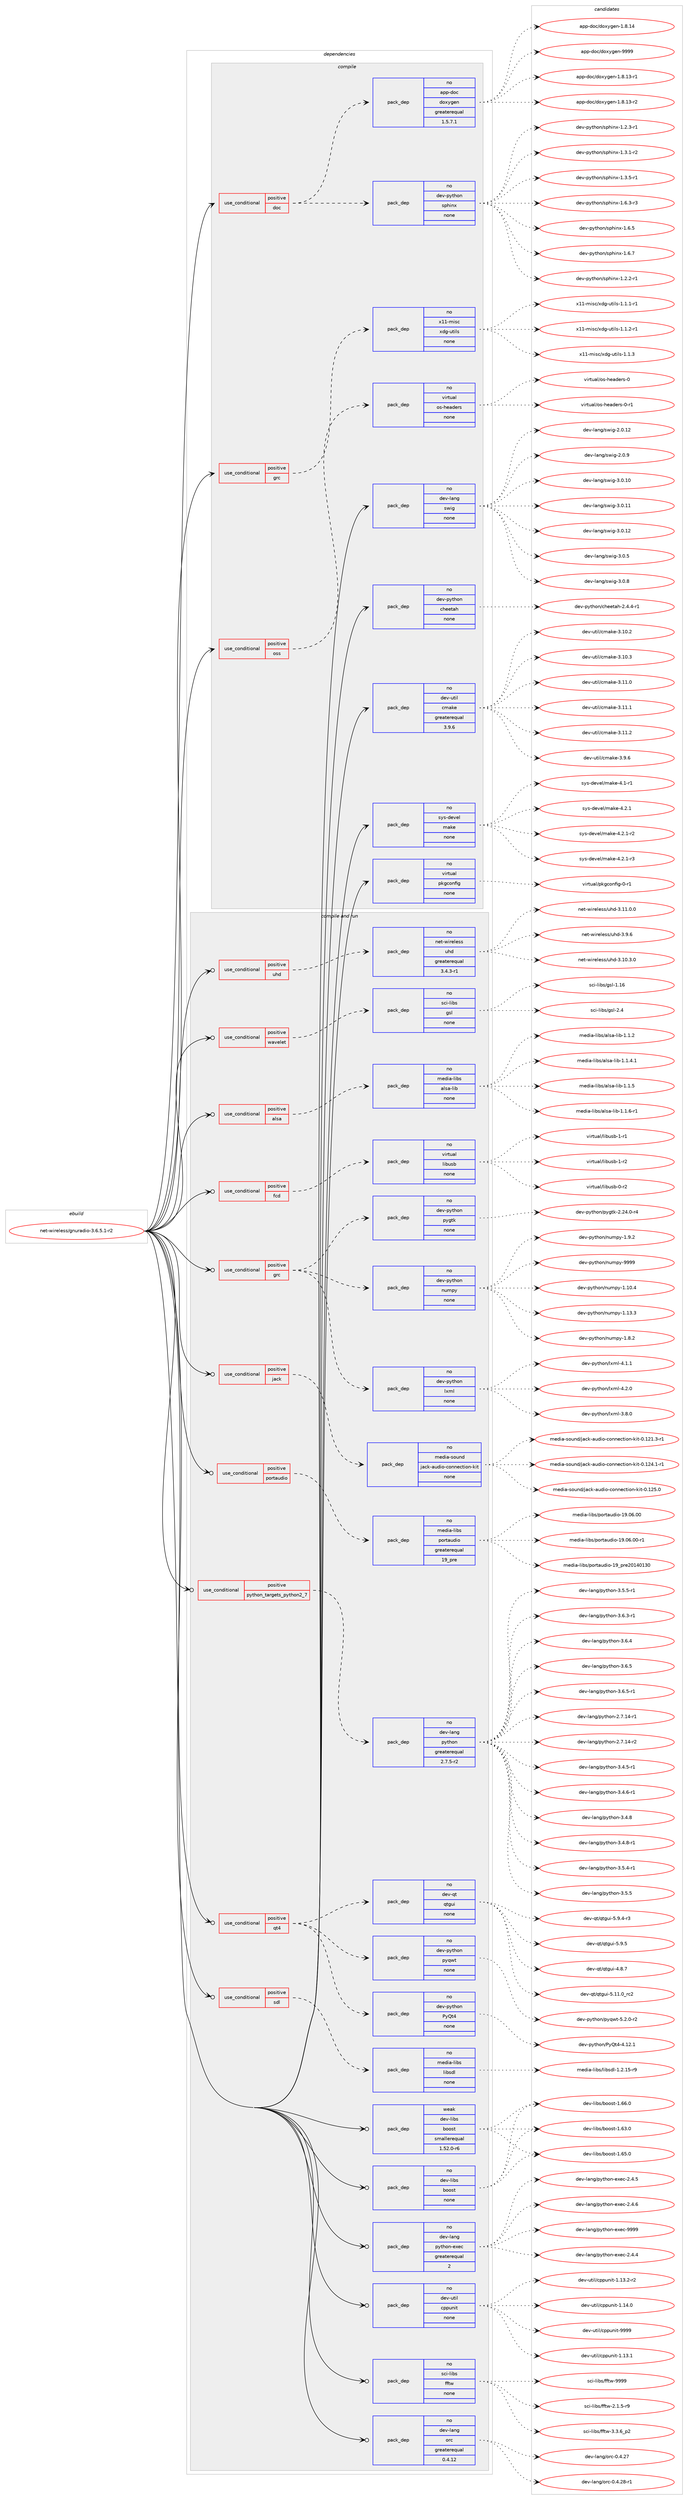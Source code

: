 digraph prolog {

# *************
# Graph options
# *************

newrank=true;
concentrate=true;
compound=true;
graph [rankdir=LR,fontname=Helvetica,fontsize=10,ranksep=1.5];#, ranksep=2.5, nodesep=0.2];
edge  [arrowhead=vee];
node  [fontname=Helvetica,fontsize=10];

# **********
# The ebuild
# **********

subgraph cluster_leftcol {
color=gray;
rank=same;
label=<<i>ebuild</i>>;
id [label="net-wireless/gnuradio-3.6.5.1-r2", color=red, width=4, href="../net-wireless/gnuradio-3.6.5.1-r2.svg"];
}

# ****************
# The dependencies
# ****************

subgraph cluster_midcol {
color=gray;
label=<<i>dependencies</i>>;
subgraph cluster_compile {
fillcolor="#eeeeee";
style=filled;
label=<<i>compile</i>>;
subgraph cond282 {
dependency1034 [label=<<TABLE BORDER="0" CELLBORDER="1" CELLSPACING="0" CELLPADDING="4"><TR><TD ROWSPAN="3" CELLPADDING="10">use_conditional</TD></TR><TR><TD>positive</TD></TR><TR><TD>doc</TD></TR></TABLE>>, shape=none, color=red];
subgraph pack732 {
dependency1035 [label=<<TABLE BORDER="0" CELLBORDER="1" CELLSPACING="0" CELLPADDING="4" WIDTH="220"><TR><TD ROWSPAN="6" CELLPADDING="30">pack_dep</TD></TR><TR><TD WIDTH="110">no</TD></TR><TR><TD>app-doc</TD></TR><TR><TD>doxygen</TD></TR><TR><TD>greaterequal</TD></TR><TR><TD>1.5.7.1</TD></TR></TABLE>>, shape=none, color=blue];
}
dependency1034:e -> dependency1035:w [weight=20,style="dashed",arrowhead="vee"];
subgraph pack733 {
dependency1036 [label=<<TABLE BORDER="0" CELLBORDER="1" CELLSPACING="0" CELLPADDING="4" WIDTH="220"><TR><TD ROWSPAN="6" CELLPADDING="30">pack_dep</TD></TR><TR><TD WIDTH="110">no</TD></TR><TR><TD>dev-python</TD></TR><TR><TD>sphinx</TD></TR><TR><TD>none</TD></TR><TR><TD></TD></TR></TABLE>>, shape=none, color=blue];
}
dependency1034:e -> dependency1036:w [weight=20,style="dashed",arrowhead="vee"];
}
id:e -> dependency1034:w [weight=20,style="solid",arrowhead="vee"];
subgraph cond283 {
dependency1037 [label=<<TABLE BORDER="0" CELLBORDER="1" CELLSPACING="0" CELLPADDING="4"><TR><TD ROWSPAN="3" CELLPADDING="10">use_conditional</TD></TR><TR><TD>positive</TD></TR><TR><TD>grc</TD></TR></TABLE>>, shape=none, color=red];
subgraph pack734 {
dependency1038 [label=<<TABLE BORDER="0" CELLBORDER="1" CELLSPACING="0" CELLPADDING="4" WIDTH="220"><TR><TD ROWSPAN="6" CELLPADDING="30">pack_dep</TD></TR><TR><TD WIDTH="110">no</TD></TR><TR><TD>x11-misc</TD></TR><TR><TD>xdg-utils</TD></TR><TR><TD>none</TD></TR><TR><TD></TD></TR></TABLE>>, shape=none, color=blue];
}
dependency1037:e -> dependency1038:w [weight=20,style="dashed",arrowhead="vee"];
}
id:e -> dependency1037:w [weight=20,style="solid",arrowhead="vee"];
subgraph cond284 {
dependency1039 [label=<<TABLE BORDER="0" CELLBORDER="1" CELLSPACING="0" CELLPADDING="4"><TR><TD ROWSPAN="3" CELLPADDING="10">use_conditional</TD></TR><TR><TD>positive</TD></TR><TR><TD>oss</TD></TR></TABLE>>, shape=none, color=red];
subgraph pack735 {
dependency1040 [label=<<TABLE BORDER="0" CELLBORDER="1" CELLSPACING="0" CELLPADDING="4" WIDTH="220"><TR><TD ROWSPAN="6" CELLPADDING="30">pack_dep</TD></TR><TR><TD WIDTH="110">no</TD></TR><TR><TD>virtual</TD></TR><TR><TD>os-headers</TD></TR><TR><TD>none</TD></TR><TR><TD></TD></TR></TABLE>>, shape=none, color=blue];
}
dependency1039:e -> dependency1040:w [weight=20,style="dashed",arrowhead="vee"];
}
id:e -> dependency1039:w [weight=20,style="solid",arrowhead="vee"];
subgraph pack736 {
dependency1041 [label=<<TABLE BORDER="0" CELLBORDER="1" CELLSPACING="0" CELLPADDING="4" WIDTH="220"><TR><TD ROWSPAN="6" CELLPADDING="30">pack_dep</TD></TR><TR><TD WIDTH="110">no</TD></TR><TR><TD>dev-lang</TD></TR><TR><TD>swig</TD></TR><TR><TD>none</TD></TR><TR><TD></TD></TR></TABLE>>, shape=none, color=blue];
}
id:e -> dependency1041:w [weight=20,style="solid",arrowhead="vee"];
subgraph pack737 {
dependency1042 [label=<<TABLE BORDER="0" CELLBORDER="1" CELLSPACING="0" CELLPADDING="4" WIDTH="220"><TR><TD ROWSPAN="6" CELLPADDING="30">pack_dep</TD></TR><TR><TD WIDTH="110">no</TD></TR><TR><TD>dev-python</TD></TR><TR><TD>cheetah</TD></TR><TR><TD>none</TD></TR><TR><TD></TD></TR></TABLE>>, shape=none, color=blue];
}
id:e -> dependency1042:w [weight=20,style="solid",arrowhead="vee"];
subgraph pack738 {
dependency1043 [label=<<TABLE BORDER="0" CELLBORDER="1" CELLSPACING="0" CELLPADDING="4" WIDTH="220"><TR><TD ROWSPAN="6" CELLPADDING="30">pack_dep</TD></TR><TR><TD WIDTH="110">no</TD></TR><TR><TD>dev-util</TD></TR><TR><TD>cmake</TD></TR><TR><TD>greaterequal</TD></TR><TR><TD>3.9.6</TD></TR></TABLE>>, shape=none, color=blue];
}
id:e -> dependency1043:w [weight=20,style="solid",arrowhead="vee"];
subgraph pack739 {
dependency1044 [label=<<TABLE BORDER="0" CELLBORDER="1" CELLSPACING="0" CELLPADDING="4" WIDTH="220"><TR><TD ROWSPAN="6" CELLPADDING="30">pack_dep</TD></TR><TR><TD WIDTH="110">no</TD></TR><TR><TD>sys-devel</TD></TR><TR><TD>make</TD></TR><TR><TD>none</TD></TR><TR><TD></TD></TR></TABLE>>, shape=none, color=blue];
}
id:e -> dependency1044:w [weight=20,style="solid",arrowhead="vee"];
subgraph pack740 {
dependency1045 [label=<<TABLE BORDER="0" CELLBORDER="1" CELLSPACING="0" CELLPADDING="4" WIDTH="220"><TR><TD ROWSPAN="6" CELLPADDING="30">pack_dep</TD></TR><TR><TD WIDTH="110">no</TD></TR><TR><TD>virtual</TD></TR><TR><TD>pkgconfig</TD></TR><TR><TD>none</TD></TR><TR><TD></TD></TR></TABLE>>, shape=none, color=blue];
}
id:e -> dependency1045:w [weight=20,style="solid",arrowhead="vee"];
}
subgraph cluster_compileandrun {
fillcolor="#eeeeee";
style=filled;
label=<<i>compile and run</i>>;
subgraph cond285 {
dependency1046 [label=<<TABLE BORDER="0" CELLBORDER="1" CELLSPACING="0" CELLPADDING="4"><TR><TD ROWSPAN="3" CELLPADDING="10">use_conditional</TD></TR><TR><TD>positive</TD></TR><TR><TD>alsa</TD></TR></TABLE>>, shape=none, color=red];
subgraph pack741 {
dependency1047 [label=<<TABLE BORDER="0" CELLBORDER="1" CELLSPACING="0" CELLPADDING="4" WIDTH="220"><TR><TD ROWSPAN="6" CELLPADDING="30">pack_dep</TD></TR><TR><TD WIDTH="110">no</TD></TR><TR><TD>media-libs</TD></TR><TR><TD>alsa-lib</TD></TR><TR><TD>none</TD></TR><TR><TD></TD></TR></TABLE>>, shape=none, color=blue];
}
dependency1046:e -> dependency1047:w [weight=20,style="dashed",arrowhead="vee"];
}
id:e -> dependency1046:w [weight=20,style="solid",arrowhead="odotvee"];
subgraph cond286 {
dependency1048 [label=<<TABLE BORDER="0" CELLBORDER="1" CELLSPACING="0" CELLPADDING="4"><TR><TD ROWSPAN="3" CELLPADDING="10">use_conditional</TD></TR><TR><TD>positive</TD></TR><TR><TD>fcd</TD></TR></TABLE>>, shape=none, color=red];
subgraph pack742 {
dependency1049 [label=<<TABLE BORDER="0" CELLBORDER="1" CELLSPACING="0" CELLPADDING="4" WIDTH="220"><TR><TD ROWSPAN="6" CELLPADDING="30">pack_dep</TD></TR><TR><TD WIDTH="110">no</TD></TR><TR><TD>virtual</TD></TR><TR><TD>libusb</TD></TR><TR><TD>none</TD></TR><TR><TD></TD></TR></TABLE>>, shape=none, color=blue];
}
dependency1048:e -> dependency1049:w [weight=20,style="dashed",arrowhead="vee"];
}
id:e -> dependency1048:w [weight=20,style="solid",arrowhead="odotvee"];
subgraph cond287 {
dependency1050 [label=<<TABLE BORDER="0" CELLBORDER="1" CELLSPACING="0" CELLPADDING="4"><TR><TD ROWSPAN="3" CELLPADDING="10">use_conditional</TD></TR><TR><TD>positive</TD></TR><TR><TD>grc</TD></TR></TABLE>>, shape=none, color=red];
subgraph pack743 {
dependency1051 [label=<<TABLE BORDER="0" CELLBORDER="1" CELLSPACING="0" CELLPADDING="4" WIDTH="220"><TR><TD ROWSPAN="6" CELLPADDING="30">pack_dep</TD></TR><TR><TD WIDTH="110">no</TD></TR><TR><TD>dev-python</TD></TR><TR><TD>lxml</TD></TR><TR><TD>none</TD></TR><TR><TD></TD></TR></TABLE>>, shape=none, color=blue];
}
dependency1050:e -> dependency1051:w [weight=20,style="dashed",arrowhead="vee"];
subgraph pack744 {
dependency1052 [label=<<TABLE BORDER="0" CELLBORDER="1" CELLSPACING="0" CELLPADDING="4" WIDTH="220"><TR><TD ROWSPAN="6" CELLPADDING="30">pack_dep</TD></TR><TR><TD WIDTH="110">no</TD></TR><TR><TD>dev-python</TD></TR><TR><TD>numpy</TD></TR><TR><TD>none</TD></TR><TR><TD></TD></TR></TABLE>>, shape=none, color=blue];
}
dependency1050:e -> dependency1052:w [weight=20,style="dashed",arrowhead="vee"];
subgraph pack745 {
dependency1053 [label=<<TABLE BORDER="0" CELLBORDER="1" CELLSPACING="0" CELLPADDING="4" WIDTH="220"><TR><TD ROWSPAN="6" CELLPADDING="30">pack_dep</TD></TR><TR><TD WIDTH="110">no</TD></TR><TR><TD>dev-python</TD></TR><TR><TD>pygtk</TD></TR><TR><TD>none</TD></TR><TR><TD></TD></TR></TABLE>>, shape=none, color=blue];
}
dependency1050:e -> dependency1053:w [weight=20,style="dashed",arrowhead="vee"];
}
id:e -> dependency1050:w [weight=20,style="solid",arrowhead="odotvee"];
subgraph cond288 {
dependency1054 [label=<<TABLE BORDER="0" CELLBORDER="1" CELLSPACING="0" CELLPADDING="4"><TR><TD ROWSPAN="3" CELLPADDING="10">use_conditional</TD></TR><TR><TD>positive</TD></TR><TR><TD>jack</TD></TR></TABLE>>, shape=none, color=red];
subgraph pack746 {
dependency1055 [label=<<TABLE BORDER="0" CELLBORDER="1" CELLSPACING="0" CELLPADDING="4" WIDTH="220"><TR><TD ROWSPAN="6" CELLPADDING="30">pack_dep</TD></TR><TR><TD WIDTH="110">no</TD></TR><TR><TD>media-sound</TD></TR><TR><TD>jack-audio-connection-kit</TD></TR><TR><TD>none</TD></TR><TR><TD></TD></TR></TABLE>>, shape=none, color=blue];
}
dependency1054:e -> dependency1055:w [weight=20,style="dashed",arrowhead="vee"];
}
id:e -> dependency1054:w [weight=20,style="solid",arrowhead="odotvee"];
subgraph cond289 {
dependency1056 [label=<<TABLE BORDER="0" CELLBORDER="1" CELLSPACING="0" CELLPADDING="4"><TR><TD ROWSPAN="3" CELLPADDING="10">use_conditional</TD></TR><TR><TD>positive</TD></TR><TR><TD>portaudio</TD></TR></TABLE>>, shape=none, color=red];
subgraph pack747 {
dependency1057 [label=<<TABLE BORDER="0" CELLBORDER="1" CELLSPACING="0" CELLPADDING="4" WIDTH="220"><TR><TD ROWSPAN="6" CELLPADDING="30">pack_dep</TD></TR><TR><TD WIDTH="110">no</TD></TR><TR><TD>media-libs</TD></TR><TR><TD>portaudio</TD></TR><TR><TD>greaterequal</TD></TR><TR><TD>19_pre</TD></TR></TABLE>>, shape=none, color=blue];
}
dependency1056:e -> dependency1057:w [weight=20,style="dashed",arrowhead="vee"];
}
id:e -> dependency1056:w [weight=20,style="solid",arrowhead="odotvee"];
subgraph cond290 {
dependency1058 [label=<<TABLE BORDER="0" CELLBORDER="1" CELLSPACING="0" CELLPADDING="4"><TR><TD ROWSPAN="3" CELLPADDING="10">use_conditional</TD></TR><TR><TD>positive</TD></TR><TR><TD>python_targets_python2_7</TD></TR></TABLE>>, shape=none, color=red];
subgraph pack748 {
dependency1059 [label=<<TABLE BORDER="0" CELLBORDER="1" CELLSPACING="0" CELLPADDING="4" WIDTH="220"><TR><TD ROWSPAN="6" CELLPADDING="30">pack_dep</TD></TR><TR><TD WIDTH="110">no</TD></TR><TR><TD>dev-lang</TD></TR><TR><TD>python</TD></TR><TR><TD>greaterequal</TD></TR><TR><TD>2.7.5-r2</TD></TR></TABLE>>, shape=none, color=blue];
}
dependency1058:e -> dependency1059:w [weight=20,style="dashed",arrowhead="vee"];
}
id:e -> dependency1058:w [weight=20,style="solid",arrowhead="odotvee"];
subgraph cond291 {
dependency1060 [label=<<TABLE BORDER="0" CELLBORDER="1" CELLSPACING="0" CELLPADDING="4"><TR><TD ROWSPAN="3" CELLPADDING="10">use_conditional</TD></TR><TR><TD>positive</TD></TR><TR><TD>qt4</TD></TR></TABLE>>, shape=none, color=red];
subgraph pack749 {
dependency1061 [label=<<TABLE BORDER="0" CELLBORDER="1" CELLSPACING="0" CELLPADDING="4" WIDTH="220"><TR><TD ROWSPAN="6" CELLPADDING="30">pack_dep</TD></TR><TR><TD WIDTH="110">no</TD></TR><TR><TD>dev-python</TD></TR><TR><TD>PyQt4</TD></TR><TR><TD>none</TD></TR><TR><TD></TD></TR></TABLE>>, shape=none, color=blue];
}
dependency1060:e -> dependency1061:w [weight=20,style="dashed",arrowhead="vee"];
subgraph pack750 {
dependency1062 [label=<<TABLE BORDER="0" CELLBORDER="1" CELLSPACING="0" CELLPADDING="4" WIDTH="220"><TR><TD ROWSPAN="6" CELLPADDING="30">pack_dep</TD></TR><TR><TD WIDTH="110">no</TD></TR><TR><TD>dev-python</TD></TR><TR><TD>pyqwt</TD></TR><TR><TD>none</TD></TR><TR><TD></TD></TR></TABLE>>, shape=none, color=blue];
}
dependency1060:e -> dependency1062:w [weight=20,style="dashed",arrowhead="vee"];
subgraph pack751 {
dependency1063 [label=<<TABLE BORDER="0" CELLBORDER="1" CELLSPACING="0" CELLPADDING="4" WIDTH="220"><TR><TD ROWSPAN="6" CELLPADDING="30">pack_dep</TD></TR><TR><TD WIDTH="110">no</TD></TR><TR><TD>dev-qt</TD></TR><TR><TD>qtgui</TD></TR><TR><TD>none</TD></TR><TR><TD></TD></TR></TABLE>>, shape=none, color=blue];
}
dependency1060:e -> dependency1063:w [weight=20,style="dashed",arrowhead="vee"];
}
id:e -> dependency1060:w [weight=20,style="solid",arrowhead="odotvee"];
subgraph cond292 {
dependency1064 [label=<<TABLE BORDER="0" CELLBORDER="1" CELLSPACING="0" CELLPADDING="4"><TR><TD ROWSPAN="3" CELLPADDING="10">use_conditional</TD></TR><TR><TD>positive</TD></TR><TR><TD>sdl</TD></TR></TABLE>>, shape=none, color=red];
subgraph pack752 {
dependency1065 [label=<<TABLE BORDER="0" CELLBORDER="1" CELLSPACING="0" CELLPADDING="4" WIDTH="220"><TR><TD ROWSPAN="6" CELLPADDING="30">pack_dep</TD></TR><TR><TD WIDTH="110">no</TD></TR><TR><TD>media-libs</TD></TR><TR><TD>libsdl</TD></TR><TR><TD>none</TD></TR><TR><TD></TD></TR></TABLE>>, shape=none, color=blue];
}
dependency1064:e -> dependency1065:w [weight=20,style="dashed",arrowhead="vee"];
}
id:e -> dependency1064:w [weight=20,style="solid",arrowhead="odotvee"];
subgraph cond293 {
dependency1066 [label=<<TABLE BORDER="0" CELLBORDER="1" CELLSPACING="0" CELLPADDING="4"><TR><TD ROWSPAN="3" CELLPADDING="10">use_conditional</TD></TR><TR><TD>positive</TD></TR><TR><TD>uhd</TD></TR></TABLE>>, shape=none, color=red];
subgraph pack753 {
dependency1067 [label=<<TABLE BORDER="0" CELLBORDER="1" CELLSPACING="0" CELLPADDING="4" WIDTH="220"><TR><TD ROWSPAN="6" CELLPADDING="30">pack_dep</TD></TR><TR><TD WIDTH="110">no</TD></TR><TR><TD>net-wireless</TD></TR><TR><TD>uhd</TD></TR><TR><TD>greaterequal</TD></TR><TR><TD>3.4.3-r1</TD></TR></TABLE>>, shape=none, color=blue];
}
dependency1066:e -> dependency1067:w [weight=20,style="dashed",arrowhead="vee"];
}
id:e -> dependency1066:w [weight=20,style="solid",arrowhead="odotvee"];
subgraph cond294 {
dependency1068 [label=<<TABLE BORDER="0" CELLBORDER="1" CELLSPACING="0" CELLPADDING="4"><TR><TD ROWSPAN="3" CELLPADDING="10">use_conditional</TD></TR><TR><TD>positive</TD></TR><TR><TD>wavelet</TD></TR></TABLE>>, shape=none, color=red];
subgraph pack754 {
dependency1069 [label=<<TABLE BORDER="0" CELLBORDER="1" CELLSPACING="0" CELLPADDING="4" WIDTH="220"><TR><TD ROWSPAN="6" CELLPADDING="30">pack_dep</TD></TR><TR><TD WIDTH="110">no</TD></TR><TR><TD>sci-libs</TD></TR><TR><TD>gsl</TD></TR><TR><TD>none</TD></TR><TR><TD></TD></TR></TABLE>>, shape=none, color=blue];
}
dependency1068:e -> dependency1069:w [weight=20,style="dashed",arrowhead="vee"];
}
id:e -> dependency1068:w [weight=20,style="solid",arrowhead="odotvee"];
subgraph pack755 {
dependency1070 [label=<<TABLE BORDER="0" CELLBORDER="1" CELLSPACING="0" CELLPADDING="4" WIDTH="220"><TR><TD ROWSPAN="6" CELLPADDING="30">pack_dep</TD></TR><TR><TD WIDTH="110">no</TD></TR><TR><TD>dev-lang</TD></TR><TR><TD>orc</TD></TR><TR><TD>greaterequal</TD></TR><TR><TD>0.4.12</TD></TR></TABLE>>, shape=none, color=blue];
}
id:e -> dependency1070:w [weight=20,style="solid",arrowhead="odotvee"];
subgraph pack756 {
dependency1071 [label=<<TABLE BORDER="0" CELLBORDER="1" CELLSPACING="0" CELLPADDING="4" WIDTH="220"><TR><TD ROWSPAN="6" CELLPADDING="30">pack_dep</TD></TR><TR><TD WIDTH="110">no</TD></TR><TR><TD>dev-lang</TD></TR><TR><TD>python-exec</TD></TR><TR><TD>greaterequal</TD></TR><TR><TD>2</TD></TR></TABLE>>, shape=none, color=blue];
}
id:e -> dependency1071:w [weight=20,style="solid",arrowhead="odotvee"];
subgraph pack757 {
dependency1072 [label=<<TABLE BORDER="0" CELLBORDER="1" CELLSPACING="0" CELLPADDING="4" WIDTH="220"><TR><TD ROWSPAN="6" CELLPADDING="30">pack_dep</TD></TR><TR><TD WIDTH="110">no</TD></TR><TR><TD>dev-libs</TD></TR><TR><TD>boost</TD></TR><TR><TD>none</TD></TR><TR><TD></TD></TR></TABLE>>, shape=none, color=blue];
}
id:e -> dependency1072:w [weight=20,style="solid",arrowhead="odotvee"];
subgraph pack758 {
dependency1073 [label=<<TABLE BORDER="0" CELLBORDER="1" CELLSPACING="0" CELLPADDING="4" WIDTH="220"><TR><TD ROWSPAN="6" CELLPADDING="30">pack_dep</TD></TR><TR><TD WIDTH="110">no</TD></TR><TR><TD>dev-util</TD></TR><TR><TD>cppunit</TD></TR><TR><TD>none</TD></TR><TR><TD></TD></TR></TABLE>>, shape=none, color=blue];
}
id:e -> dependency1073:w [weight=20,style="solid",arrowhead="odotvee"];
subgraph pack759 {
dependency1074 [label=<<TABLE BORDER="0" CELLBORDER="1" CELLSPACING="0" CELLPADDING="4" WIDTH="220"><TR><TD ROWSPAN="6" CELLPADDING="30">pack_dep</TD></TR><TR><TD WIDTH="110">no</TD></TR><TR><TD>sci-libs</TD></TR><TR><TD>fftw</TD></TR><TR><TD>none</TD></TR><TR><TD></TD></TR></TABLE>>, shape=none, color=blue];
}
id:e -> dependency1074:w [weight=20,style="solid",arrowhead="odotvee"];
subgraph pack760 {
dependency1075 [label=<<TABLE BORDER="0" CELLBORDER="1" CELLSPACING="0" CELLPADDING="4" WIDTH="220"><TR><TD ROWSPAN="6" CELLPADDING="30">pack_dep</TD></TR><TR><TD WIDTH="110">weak</TD></TR><TR><TD>dev-libs</TD></TR><TR><TD>boost</TD></TR><TR><TD>smallerequal</TD></TR><TR><TD>1.52.0-r6</TD></TR></TABLE>>, shape=none, color=blue];
}
id:e -> dependency1075:w [weight=20,style="solid",arrowhead="odotvee"];
}
subgraph cluster_run {
fillcolor="#eeeeee";
style=filled;
label=<<i>run</i>>;
}
}

# **************
# The candidates
# **************

subgraph cluster_choices {
rank=same;
color=gray;
label=<<i>candidates</i>>;

subgraph choice732 {
color=black;
nodesep=1;
choice97112112451001119947100111120121103101110454946564649514511449 [label="app-doc/doxygen-1.8.13-r1", color=red, width=4,href="../app-doc/doxygen-1.8.13-r1.svg"];
choice97112112451001119947100111120121103101110454946564649514511450 [label="app-doc/doxygen-1.8.13-r2", color=red, width=4,href="../app-doc/doxygen-1.8.13-r2.svg"];
choice9711211245100111994710011112012110310111045494656464952 [label="app-doc/doxygen-1.8.14", color=red, width=4,href="../app-doc/doxygen-1.8.14.svg"];
choice971121124510011199471001111201211031011104557575757 [label="app-doc/doxygen-9999", color=red, width=4,href="../app-doc/doxygen-9999.svg"];
dependency1035:e -> choice97112112451001119947100111120121103101110454946564649514511449:w [style=dotted,weight="100"];
dependency1035:e -> choice97112112451001119947100111120121103101110454946564649514511450:w [style=dotted,weight="100"];
dependency1035:e -> choice9711211245100111994710011112012110310111045494656464952:w [style=dotted,weight="100"];
dependency1035:e -> choice971121124510011199471001111201211031011104557575757:w [style=dotted,weight="100"];
}
subgraph choice733 {
color=black;
nodesep=1;
choice10010111845112121116104111110471151121041051101204549465046504511449 [label="dev-python/sphinx-1.2.2-r1", color=red, width=4,href="../dev-python/sphinx-1.2.2-r1.svg"];
choice10010111845112121116104111110471151121041051101204549465046514511449 [label="dev-python/sphinx-1.2.3-r1", color=red, width=4,href="../dev-python/sphinx-1.2.3-r1.svg"];
choice10010111845112121116104111110471151121041051101204549465146494511450 [label="dev-python/sphinx-1.3.1-r2", color=red, width=4,href="../dev-python/sphinx-1.3.1-r2.svg"];
choice10010111845112121116104111110471151121041051101204549465146534511449 [label="dev-python/sphinx-1.3.5-r1", color=red, width=4,href="../dev-python/sphinx-1.3.5-r1.svg"];
choice10010111845112121116104111110471151121041051101204549465446514511451 [label="dev-python/sphinx-1.6.3-r3", color=red, width=4,href="../dev-python/sphinx-1.6.3-r3.svg"];
choice1001011184511212111610411111047115112104105110120454946544653 [label="dev-python/sphinx-1.6.5", color=red, width=4,href="../dev-python/sphinx-1.6.5.svg"];
choice1001011184511212111610411111047115112104105110120454946544655 [label="dev-python/sphinx-1.6.7", color=red, width=4,href="../dev-python/sphinx-1.6.7.svg"];
dependency1036:e -> choice10010111845112121116104111110471151121041051101204549465046504511449:w [style=dotted,weight="100"];
dependency1036:e -> choice10010111845112121116104111110471151121041051101204549465046514511449:w [style=dotted,weight="100"];
dependency1036:e -> choice10010111845112121116104111110471151121041051101204549465146494511450:w [style=dotted,weight="100"];
dependency1036:e -> choice10010111845112121116104111110471151121041051101204549465146534511449:w [style=dotted,weight="100"];
dependency1036:e -> choice10010111845112121116104111110471151121041051101204549465446514511451:w [style=dotted,weight="100"];
dependency1036:e -> choice1001011184511212111610411111047115112104105110120454946544653:w [style=dotted,weight="100"];
dependency1036:e -> choice1001011184511212111610411111047115112104105110120454946544655:w [style=dotted,weight="100"];
}
subgraph choice734 {
color=black;
nodesep=1;
choice1204949451091051159947120100103451171161051081154549464946494511449 [label="x11-misc/xdg-utils-1.1.1-r1", color=red, width=4,href="../x11-misc/xdg-utils-1.1.1-r1.svg"];
choice1204949451091051159947120100103451171161051081154549464946504511449 [label="x11-misc/xdg-utils-1.1.2-r1", color=red, width=4,href="../x11-misc/xdg-utils-1.1.2-r1.svg"];
choice120494945109105115994712010010345117116105108115454946494651 [label="x11-misc/xdg-utils-1.1.3", color=red, width=4,href="../x11-misc/xdg-utils-1.1.3.svg"];
dependency1038:e -> choice1204949451091051159947120100103451171161051081154549464946494511449:w [style=dotted,weight="100"];
dependency1038:e -> choice1204949451091051159947120100103451171161051081154549464946504511449:w [style=dotted,weight="100"];
dependency1038:e -> choice120494945109105115994712010010345117116105108115454946494651:w [style=dotted,weight="100"];
}
subgraph choice735 {
color=black;
nodesep=1;
choice118105114116117971084711111545104101971001011141154548 [label="virtual/os-headers-0", color=red, width=4,href="../virtual/os-headers-0.svg"];
choice1181051141161179710847111115451041019710010111411545484511449 [label="virtual/os-headers-0-r1", color=red, width=4,href="../virtual/os-headers-0-r1.svg"];
dependency1040:e -> choice118105114116117971084711111545104101971001011141154548:w [style=dotted,weight="100"];
dependency1040:e -> choice1181051141161179710847111115451041019710010111411545484511449:w [style=dotted,weight="100"];
}
subgraph choice736 {
color=black;
nodesep=1;
choice10010111845108971101034711511910510345504648464950 [label="dev-lang/swig-2.0.12", color=red, width=4,href="../dev-lang/swig-2.0.12.svg"];
choice100101118451089711010347115119105103455046484657 [label="dev-lang/swig-2.0.9", color=red, width=4,href="../dev-lang/swig-2.0.9.svg"];
choice10010111845108971101034711511910510345514648464948 [label="dev-lang/swig-3.0.10", color=red, width=4,href="../dev-lang/swig-3.0.10.svg"];
choice10010111845108971101034711511910510345514648464949 [label="dev-lang/swig-3.0.11", color=red, width=4,href="../dev-lang/swig-3.0.11.svg"];
choice10010111845108971101034711511910510345514648464950 [label="dev-lang/swig-3.0.12", color=red, width=4,href="../dev-lang/swig-3.0.12.svg"];
choice100101118451089711010347115119105103455146484653 [label="dev-lang/swig-3.0.5", color=red, width=4,href="../dev-lang/swig-3.0.5.svg"];
choice100101118451089711010347115119105103455146484656 [label="dev-lang/swig-3.0.8", color=red, width=4,href="../dev-lang/swig-3.0.8.svg"];
dependency1041:e -> choice10010111845108971101034711511910510345504648464950:w [style=dotted,weight="100"];
dependency1041:e -> choice100101118451089711010347115119105103455046484657:w [style=dotted,weight="100"];
dependency1041:e -> choice10010111845108971101034711511910510345514648464948:w [style=dotted,weight="100"];
dependency1041:e -> choice10010111845108971101034711511910510345514648464949:w [style=dotted,weight="100"];
dependency1041:e -> choice10010111845108971101034711511910510345514648464950:w [style=dotted,weight="100"];
dependency1041:e -> choice100101118451089711010347115119105103455146484653:w [style=dotted,weight="100"];
dependency1041:e -> choice100101118451089711010347115119105103455146484656:w [style=dotted,weight="100"];
}
subgraph choice737 {
color=black;
nodesep=1;
choice100101118451121211161041111104799104101101116971044550465246524511449 [label="dev-python/cheetah-2.4.4-r1", color=red, width=4,href="../dev-python/cheetah-2.4.4-r1.svg"];
dependency1042:e -> choice100101118451121211161041111104799104101101116971044550465246524511449:w [style=dotted,weight="100"];
}
subgraph choice738 {
color=black;
nodesep=1;
choice1001011184511711610510847991099710710145514649484650 [label="dev-util/cmake-3.10.2", color=red, width=4,href="../dev-util/cmake-3.10.2.svg"];
choice1001011184511711610510847991099710710145514649484651 [label="dev-util/cmake-3.10.3", color=red, width=4,href="../dev-util/cmake-3.10.3.svg"];
choice1001011184511711610510847991099710710145514649494648 [label="dev-util/cmake-3.11.0", color=red, width=4,href="../dev-util/cmake-3.11.0.svg"];
choice1001011184511711610510847991099710710145514649494649 [label="dev-util/cmake-3.11.1", color=red, width=4,href="../dev-util/cmake-3.11.1.svg"];
choice1001011184511711610510847991099710710145514649494650 [label="dev-util/cmake-3.11.2", color=red, width=4,href="../dev-util/cmake-3.11.2.svg"];
choice10010111845117116105108479910997107101455146574654 [label="dev-util/cmake-3.9.6", color=red, width=4,href="../dev-util/cmake-3.9.6.svg"];
dependency1043:e -> choice1001011184511711610510847991099710710145514649484650:w [style=dotted,weight="100"];
dependency1043:e -> choice1001011184511711610510847991099710710145514649484651:w [style=dotted,weight="100"];
dependency1043:e -> choice1001011184511711610510847991099710710145514649494648:w [style=dotted,weight="100"];
dependency1043:e -> choice1001011184511711610510847991099710710145514649494649:w [style=dotted,weight="100"];
dependency1043:e -> choice1001011184511711610510847991099710710145514649494650:w [style=dotted,weight="100"];
dependency1043:e -> choice10010111845117116105108479910997107101455146574654:w [style=dotted,weight="100"];
}
subgraph choice739 {
color=black;
nodesep=1;
choice115121115451001011181011084710997107101455246494511449 [label="sys-devel/make-4.1-r1", color=red, width=4,href="../sys-devel/make-4.1-r1.svg"];
choice115121115451001011181011084710997107101455246504649 [label="sys-devel/make-4.2.1", color=red, width=4,href="../sys-devel/make-4.2.1.svg"];
choice1151211154510010111810110847109971071014552465046494511450 [label="sys-devel/make-4.2.1-r2", color=red, width=4,href="../sys-devel/make-4.2.1-r2.svg"];
choice1151211154510010111810110847109971071014552465046494511451 [label="sys-devel/make-4.2.1-r3", color=red, width=4,href="../sys-devel/make-4.2.1-r3.svg"];
dependency1044:e -> choice115121115451001011181011084710997107101455246494511449:w [style=dotted,weight="100"];
dependency1044:e -> choice115121115451001011181011084710997107101455246504649:w [style=dotted,weight="100"];
dependency1044:e -> choice1151211154510010111810110847109971071014552465046494511450:w [style=dotted,weight="100"];
dependency1044:e -> choice1151211154510010111810110847109971071014552465046494511451:w [style=dotted,weight="100"];
}
subgraph choice740 {
color=black;
nodesep=1;
choice11810511411611797108471121071039911111010210510345484511449 [label="virtual/pkgconfig-0-r1", color=red, width=4,href="../virtual/pkgconfig-0-r1.svg"];
dependency1045:e -> choice11810511411611797108471121071039911111010210510345484511449:w [style=dotted,weight="100"];
}
subgraph choice741 {
color=black;
nodesep=1;
choice1091011001059745108105981154797108115974510810598454946494650 [label="media-libs/alsa-lib-1.1.2", color=red, width=4,href="../media-libs/alsa-lib-1.1.2.svg"];
choice10910110010597451081059811547971081159745108105984549464946524649 [label="media-libs/alsa-lib-1.1.4.1", color=red, width=4,href="../media-libs/alsa-lib-1.1.4.1.svg"];
choice1091011001059745108105981154797108115974510810598454946494653 [label="media-libs/alsa-lib-1.1.5", color=red, width=4,href="../media-libs/alsa-lib-1.1.5.svg"];
choice10910110010597451081059811547971081159745108105984549464946544511449 [label="media-libs/alsa-lib-1.1.6-r1", color=red, width=4,href="../media-libs/alsa-lib-1.1.6-r1.svg"];
dependency1047:e -> choice1091011001059745108105981154797108115974510810598454946494650:w [style=dotted,weight="100"];
dependency1047:e -> choice10910110010597451081059811547971081159745108105984549464946524649:w [style=dotted,weight="100"];
dependency1047:e -> choice1091011001059745108105981154797108115974510810598454946494653:w [style=dotted,weight="100"];
dependency1047:e -> choice10910110010597451081059811547971081159745108105984549464946544511449:w [style=dotted,weight="100"];
}
subgraph choice742 {
color=black;
nodesep=1;
choice1181051141161179710847108105981171159845484511450 [label="virtual/libusb-0-r2", color=red, width=4,href="../virtual/libusb-0-r2.svg"];
choice1181051141161179710847108105981171159845494511449 [label="virtual/libusb-1-r1", color=red, width=4,href="../virtual/libusb-1-r1.svg"];
choice1181051141161179710847108105981171159845494511450 [label="virtual/libusb-1-r2", color=red, width=4,href="../virtual/libusb-1-r2.svg"];
dependency1049:e -> choice1181051141161179710847108105981171159845484511450:w [style=dotted,weight="100"];
dependency1049:e -> choice1181051141161179710847108105981171159845494511449:w [style=dotted,weight="100"];
dependency1049:e -> choice1181051141161179710847108105981171159845494511450:w [style=dotted,weight="100"];
}
subgraph choice743 {
color=black;
nodesep=1;
choice1001011184511212111610411111047108120109108455146564648 [label="dev-python/lxml-3.8.0", color=red, width=4,href="../dev-python/lxml-3.8.0.svg"];
choice1001011184511212111610411111047108120109108455246494649 [label="dev-python/lxml-4.1.1", color=red, width=4,href="../dev-python/lxml-4.1.1.svg"];
choice1001011184511212111610411111047108120109108455246504648 [label="dev-python/lxml-4.2.0", color=red, width=4,href="../dev-python/lxml-4.2.0.svg"];
dependency1051:e -> choice1001011184511212111610411111047108120109108455146564648:w [style=dotted,weight="100"];
dependency1051:e -> choice1001011184511212111610411111047108120109108455246494649:w [style=dotted,weight="100"];
dependency1051:e -> choice1001011184511212111610411111047108120109108455246504648:w [style=dotted,weight="100"];
}
subgraph choice744 {
color=black;
nodesep=1;
choice100101118451121211161041111104711011710911212145494649484652 [label="dev-python/numpy-1.10.4", color=red, width=4,href="../dev-python/numpy-1.10.4.svg"];
choice100101118451121211161041111104711011710911212145494649514651 [label="dev-python/numpy-1.13.3", color=red, width=4,href="../dev-python/numpy-1.13.3.svg"];
choice1001011184511212111610411111047110117109112121454946564650 [label="dev-python/numpy-1.8.2", color=red, width=4,href="../dev-python/numpy-1.8.2.svg"];
choice1001011184511212111610411111047110117109112121454946574650 [label="dev-python/numpy-1.9.2", color=red, width=4,href="../dev-python/numpy-1.9.2.svg"];
choice10010111845112121116104111110471101171091121214557575757 [label="dev-python/numpy-9999", color=red, width=4,href="../dev-python/numpy-9999.svg"];
dependency1052:e -> choice100101118451121211161041111104711011710911212145494649484652:w [style=dotted,weight="100"];
dependency1052:e -> choice100101118451121211161041111104711011710911212145494649514651:w [style=dotted,weight="100"];
dependency1052:e -> choice1001011184511212111610411111047110117109112121454946564650:w [style=dotted,weight="100"];
dependency1052:e -> choice1001011184511212111610411111047110117109112121454946574650:w [style=dotted,weight="100"];
dependency1052:e -> choice10010111845112121116104111110471101171091121214557575757:w [style=dotted,weight="100"];
}
subgraph choice745 {
color=black;
nodesep=1;
choice1001011184511212111610411111047112121103116107455046505246484511452 [label="dev-python/pygtk-2.24.0-r4", color=red, width=4,href="../dev-python/pygtk-2.24.0-r4.svg"];
dependency1053:e -> choice1001011184511212111610411111047112121103116107455046505246484511452:w [style=dotted,weight="100"];
}
subgraph choice746 {
color=black;
nodesep=1;
choice109101100105974511511111711010047106979910745971171001051114599111110110101991161051111104510710511645484649504946514511449 [label="media-sound/jack-audio-connection-kit-0.121.3-r1", color=red, width=4,href="../media-sound/jack-audio-connection-kit-0.121.3-r1.svg"];
choice109101100105974511511111711010047106979910745971171001051114599111110110101991161051111104510710511645484649505246494511449 [label="media-sound/jack-audio-connection-kit-0.124.1-r1", color=red, width=4,href="../media-sound/jack-audio-connection-kit-0.124.1-r1.svg"];
choice10910110010597451151111171101004710697991074597117100105111459911111011010199116105111110451071051164548464950534648 [label="media-sound/jack-audio-connection-kit-0.125.0", color=red, width=4,href="../media-sound/jack-audio-connection-kit-0.125.0.svg"];
dependency1055:e -> choice109101100105974511511111711010047106979910745971171001051114599111110110101991161051111104510710511645484649504946514511449:w [style=dotted,weight="100"];
dependency1055:e -> choice109101100105974511511111711010047106979910745971171001051114599111110110101991161051111104510710511645484649505246494511449:w [style=dotted,weight="100"];
dependency1055:e -> choice10910110010597451151111171101004710697991074597117100105111459911111011010199116105111110451071051164548464950534648:w [style=dotted,weight="100"];
}
subgraph choice747 {
color=black;
nodesep=1;
choice1091011001059745108105981154711211111411697117100105111454957464854464848 [label="media-libs/portaudio-19.06.00", color=red, width=4,href="../media-libs/portaudio-19.06.00.svg"];
choice10910110010597451081059811547112111114116971171001051114549574648544648484511449 [label="media-libs/portaudio-19.06.00-r1", color=red, width=4,href="../media-libs/portaudio-19.06.00-r1.svg"];
choice1091011001059745108105981154711211111411697117100105111454957951121141015048495248495148 [label="media-libs/portaudio-19_pre20140130", color=red, width=4,href="../media-libs/portaudio-19_pre20140130.svg"];
dependency1057:e -> choice1091011001059745108105981154711211111411697117100105111454957464854464848:w [style=dotted,weight="100"];
dependency1057:e -> choice10910110010597451081059811547112111114116971171001051114549574648544648484511449:w [style=dotted,weight="100"];
dependency1057:e -> choice1091011001059745108105981154711211111411697117100105111454957951121141015048495248495148:w [style=dotted,weight="100"];
}
subgraph choice748 {
color=black;
nodesep=1;
choice100101118451089711010347112121116104111110455046554649524511449 [label="dev-lang/python-2.7.14-r1", color=red, width=4,href="../dev-lang/python-2.7.14-r1.svg"];
choice100101118451089711010347112121116104111110455046554649524511450 [label="dev-lang/python-2.7.14-r2", color=red, width=4,href="../dev-lang/python-2.7.14-r2.svg"];
choice1001011184510897110103471121211161041111104551465246534511449 [label="dev-lang/python-3.4.5-r1", color=red, width=4,href="../dev-lang/python-3.4.5-r1.svg"];
choice1001011184510897110103471121211161041111104551465246544511449 [label="dev-lang/python-3.4.6-r1", color=red, width=4,href="../dev-lang/python-3.4.6-r1.svg"];
choice100101118451089711010347112121116104111110455146524656 [label="dev-lang/python-3.4.8", color=red, width=4,href="../dev-lang/python-3.4.8.svg"];
choice1001011184510897110103471121211161041111104551465246564511449 [label="dev-lang/python-3.4.8-r1", color=red, width=4,href="../dev-lang/python-3.4.8-r1.svg"];
choice1001011184510897110103471121211161041111104551465346524511449 [label="dev-lang/python-3.5.4-r1", color=red, width=4,href="../dev-lang/python-3.5.4-r1.svg"];
choice100101118451089711010347112121116104111110455146534653 [label="dev-lang/python-3.5.5", color=red, width=4,href="../dev-lang/python-3.5.5.svg"];
choice1001011184510897110103471121211161041111104551465346534511449 [label="dev-lang/python-3.5.5-r1", color=red, width=4,href="../dev-lang/python-3.5.5-r1.svg"];
choice1001011184510897110103471121211161041111104551465446514511449 [label="dev-lang/python-3.6.3-r1", color=red, width=4,href="../dev-lang/python-3.6.3-r1.svg"];
choice100101118451089711010347112121116104111110455146544652 [label="dev-lang/python-3.6.4", color=red, width=4,href="../dev-lang/python-3.6.4.svg"];
choice100101118451089711010347112121116104111110455146544653 [label="dev-lang/python-3.6.5", color=red, width=4,href="../dev-lang/python-3.6.5.svg"];
choice1001011184510897110103471121211161041111104551465446534511449 [label="dev-lang/python-3.6.5-r1", color=red, width=4,href="../dev-lang/python-3.6.5-r1.svg"];
dependency1059:e -> choice100101118451089711010347112121116104111110455046554649524511449:w [style=dotted,weight="100"];
dependency1059:e -> choice100101118451089711010347112121116104111110455046554649524511450:w [style=dotted,weight="100"];
dependency1059:e -> choice1001011184510897110103471121211161041111104551465246534511449:w [style=dotted,weight="100"];
dependency1059:e -> choice1001011184510897110103471121211161041111104551465246544511449:w [style=dotted,weight="100"];
dependency1059:e -> choice100101118451089711010347112121116104111110455146524656:w [style=dotted,weight="100"];
dependency1059:e -> choice1001011184510897110103471121211161041111104551465246564511449:w [style=dotted,weight="100"];
dependency1059:e -> choice1001011184510897110103471121211161041111104551465346524511449:w [style=dotted,weight="100"];
dependency1059:e -> choice100101118451089711010347112121116104111110455146534653:w [style=dotted,weight="100"];
dependency1059:e -> choice1001011184510897110103471121211161041111104551465346534511449:w [style=dotted,weight="100"];
dependency1059:e -> choice1001011184510897110103471121211161041111104551465446514511449:w [style=dotted,weight="100"];
dependency1059:e -> choice100101118451089711010347112121116104111110455146544652:w [style=dotted,weight="100"];
dependency1059:e -> choice100101118451089711010347112121116104111110455146544653:w [style=dotted,weight="100"];
dependency1059:e -> choice1001011184510897110103471121211161041111104551465446534511449:w [style=dotted,weight="100"];
}
subgraph choice749 {
color=black;
nodesep=1;
choice100101118451121211161041111104780121811165245524649504649 [label="dev-python/PyQt4-4.12.1", color=red, width=4,href="../dev-python/PyQt4-4.12.1.svg"];
dependency1061:e -> choice100101118451121211161041111104780121811165245524649504649:w [style=dotted,weight="100"];
}
subgraph choice750 {
color=black;
nodesep=1;
choice10010111845112121116104111110471121211131191164553465046484511450 [label="dev-python/pyqwt-5.2.0-r2", color=red, width=4,href="../dev-python/pyqwt-5.2.0-r2.svg"];
dependency1062:e -> choice10010111845112121116104111110471121211131191164553465046484511450:w [style=dotted,weight="100"];
}
subgraph choice751 {
color=black;
nodesep=1;
choice1001011184511311647113116103117105455246564655 [label="dev-qt/qtgui-4.8.7", color=red, width=4,href="../dev-qt/qtgui-4.8.7.svg"];
choice100101118451131164711311610311710545534649494648951149950 [label="dev-qt/qtgui-5.11.0_rc2", color=red, width=4,href="../dev-qt/qtgui-5.11.0_rc2.svg"];
choice10010111845113116471131161031171054553465746524511451 [label="dev-qt/qtgui-5.9.4-r3", color=red, width=4,href="../dev-qt/qtgui-5.9.4-r3.svg"];
choice1001011184511311647113116103117105455346574653 [label="dev-qt/qtgui-5.9.5", color=red, width=4,href="../dev-qt/qtgui-5.9.5.svg"];
dependency1063:e -> choice1001011184511311647113116103117105455246564655:w [style=dotted,weight="100"];
dependency1063:e -> choice100101118451131164711311610311710545534649494648951149950:w [style=dotted,weight="100"];
dependency1063:e -> choice10010111845113116471131161031171054553465746524511451:w [style=dotted,weight="100"];
dependency1063:e -> choice1001011184511311647113116103117105455346574653:w [style=dotted,weight="100"];
}
subgraph choice752 {
color=black;
nodesep=1;
choice1091011001059745108105981154710810598115100108454946504649534511457 [label="media-libs/libsdl-1.2.15-r9", color=red, width=4,href="../media-libs/libsdl-1.2.15-r9.svg"];
dependency1065:e -> choice1091011001059745108105981154710810598115100108454946504649534511457:w [style=dotted,weight="100"];
}
subgraph choice753 {
color=black;
nodesep=1;
choice1101011164511910511410110810111511547117104100455146494846514648 [label="net-wireless/uhd-3.10.3.0", color=red, width=4,href="../net-wireless/uhd-3.10.3.0.svg"];
choice1101011164511910511410110810111511547117104100455146494946484648 [label="net-wireless/uhd-3.11.0.0", color=red, width=4,href="../net-wireless/uhd-3.11.0.0.svg"];
choice1101011164511910511410110810111511547117104100455146574654 [label="net-wireless/uhd-3.9.6", color=red, width=4,href="../net-wireless/uhd-3.9.6.svg"];
dependency1067:e -> choice1101011164511910511410110810111511547117104100455146494846514648:w [style=dotted,weight="100"];
dependency1067:e -> choice1101011164511910511410110810111511547117104100455146494946484648:w [style=dotted,weight="100"];
dependency1067:e -> choice1101011164511910511410110810111511547117104100455146574654:w [style=dotted,weight="100"];
}
subgraph choice754 {
color=black;
nodesep=1;
choice115991054510810598115471031151084549464954 [label="sci-libs/gsl-1.16", color=red, width=4,href="../sci-libs/gsl-1.16.svg"];
choice1159910545108105981154710311510845504652 [label="sci-libs/gsl-2.4", color=red, width=4,href="../sci-libs/gsl-2.4.svg"];
dependency1069:e -> choice115991054510810598115471031151084549464954:w [style=dotted,weight="100"];
dependency1069:e -> choice1159910545108105981154710311510845504652:w [style=dotted,weight="100"];
}
subgraph choice755 {
color=black;
nodesep=1;
choice1001011184510897110103471111149945484652465055 [label="dev-lang/orc-0.4.27", color=red, width=4,href="../dev-lang/orc-0.4.27.svg"];
choice10010111845108971101034711111499454846524650564511449 [label="dev-lang/orc-0.4.28-r1", color=red, width=4,href="../dev-lang/orc-0.4.28-r1.svg"];
dependency1070:e -> choice1001011184510897110103471111149945484652465055:w [style=dotted,weight="100"];
dependency1070:e -> choice10010111845108971101034711111499454846524650564511449:w [style=dotted,weight="100"];
}
subgraph choice756 {
color=black;
nodesep=1;
choice1001011184510897110103471121211161041111104510112010199455046524652 [label="dev-lang/python-exec-2.4.4", color=red, width=4,href="../dev-lang/python-exec-2.4.4.svg"];
choice1001011184510897110103471121211161041111104510112010199455046524653 [label="dev-lang/python-exec-2.4.5", color=red, width=4,href="../dev-lang/python-exec-2.4.5.svg"];
choice1001011184510897110103471121211161041111104510112010199455046524654 [label="dev-lang/python-exec-2.4.6", color=red, width=4,href="../dev-lang/python-exec-2.4.6.svg"];
choice10010111845108971101034711212111610411111045101120101994557575757 [label="dev-lang/python-exec-9999", color=red, width=4,href="../dev-lang/python-exec-9999.svg"];
dependency1071:e -> choice1001011184510897110103471121211161041111104510112010199455046524652:w [style=dotted,weight="100"];
dependency1071:e -> choice1001011184510897110103471121211161041111104510112010199455046524653:w [style=dotted,weight="100"];
dependency1071:e -> choice1001011184510897110103471121211161041111104510112010199455046524654:w [style=dotted,weight="100"];
dependency1071:e -> choice10010111845108971101034711212111610411111045101120101994557575757:w [style=dotted,weight="100"];
}
subgraph choice757 {
color=black;
nodesep=1;
choice1001011184510810598115479811111111511645494654514648 [label="dev-libs/boost-1.63.0", color=red, width=4,href="../dev-libs/boost-1.63.0.svg"];
choice1001011184510810598115479811111111511645494654534648 [label="dev-libs/boost-1.65.0", color=red, width=4,href="../dev-libs/boost-1.65.0.svg"];
choice1001011184510810598115479811111111511645494654544648 [label="dev-libs/boost-1.66.0", color=red, width=4,href="../dev-libs/boost-1.66.0.svg"];
dependency1072:e -> choice1001011184510810598115479811111111511645494654514648:w [style=dotted,weight="100"];
dependency1072:e -> choice1001011184510810598115479811111111511645494654534648:w [style=dotted,weight="100"];
dependency1072:e -> choice1001011184510810598115479811111111511645494654544648:w [style=dotted,weight="100"];
}
subgraph choice758 {
color=black;
nodesep=1;
choice10010111845117116105108479911211211711010511645494649514649 [label="dev-util/cppunit-1.13.1", color=red, width=4,href="../dev-util/cppunit-1.13.1.svg"];
choice100101118451171161051084799112112117110105116454946495146504511450 [label="dev-util/cppunit-1.13.2-r2", color=red, width=4,href="../dev-util/cppunit-1.13.2-r2.svg"];
choice10010111845117116105108479911211211711010511645494649524648 [label="dev-util/cppunit-1.14.0", color=red, width=4,href="../dev-util/cppunit-1.14.0.svg"];
choice1001011184511711610510847991121121171101051164557575757 [label="dev-util/cppunit-9999", color=red, width=4,href="../dev-util/cppunit-9999.svg"];
dependency1073:e -> choice10010111845117116105108479911211211711010511645494649514649:w [style=dotted,weight="100"];
dependency1073:e -> choice100101118451171161051084799112112117110105116454946495146504511450:w [style=dotted,weight="100"];
dependency1073:e -> choice10010111845117116105108479911211211711010511645494649524648:w [style=dotted,weight="100"];
dependency1073:e -> choice1001011184511711610510847991121121171101051164557575757:w [style=dotted,weight="100"];
}
subgraph choice759 {
color=black;
nodesep=1;
choice115991054510810598115471021021161194550464946534511457 [label="sci-libs/fftw-2.1.5-r9", color=red, width=4,href="../sci-libs/fftw-2.1.5-r9.svg"];
choice115991054510810598115471021021161194551465146549511250 [label="sci-libs/fftw-3.3.6_p2", color=red, width=4,href="../sci-libs/fftw-3.3.6_p2.svg"];
choice115991054510810598115471021021161194557575757 [label="sci-libs/fftw-9999", color=red, width=4,href="../sci-libs/fftw-9999.svg"];
dependency1074:e -> choice115991054510810598115471021021161194550464946534511457:w [style=dotted,weight="100"];
dependency1074:e -> choice115991054510810598115471021021161194551465146549511250:w [style=dotted,weight="100"];
dependency1074:e -> choice115991054510810598115471021021161194557575757:w [style=dotted,weight="100"];
}
subgraph choice760 {
color=black;
nodesep=1;
choice1001011184510810598115479811111111511645494654514648 [label="dev-libs/boost-1.63.0", color=red, width=4,href="../dev-libs/boost-1.63.0.svg"];
choice1001011184510810598115479811111111511645494654534648 [label="dev-libs/boost-1.65.0", color=red, width=4,href="../dev-libs/boost-1.65.0.svg"];
choice1001011184510810598115479811111111511645494654544648 [label="dev-libs/boost-1.66.0", color=red, width=4,href="../dev-libs/boost-1.66.0.svg"];
dependency1075:e -> choice1001011184510810598115479811111111511645494654514648:w [style=dotted,weight="100"];
dependency1075:e -> choice1001011184510810598115479811111111511645494654534648:w [style=dotted,weight="100"];
dependency1075:e -> choice1001011184510810598115479811111111511645494654544648:w [style=dotted,weight="100"];
}
}

}
